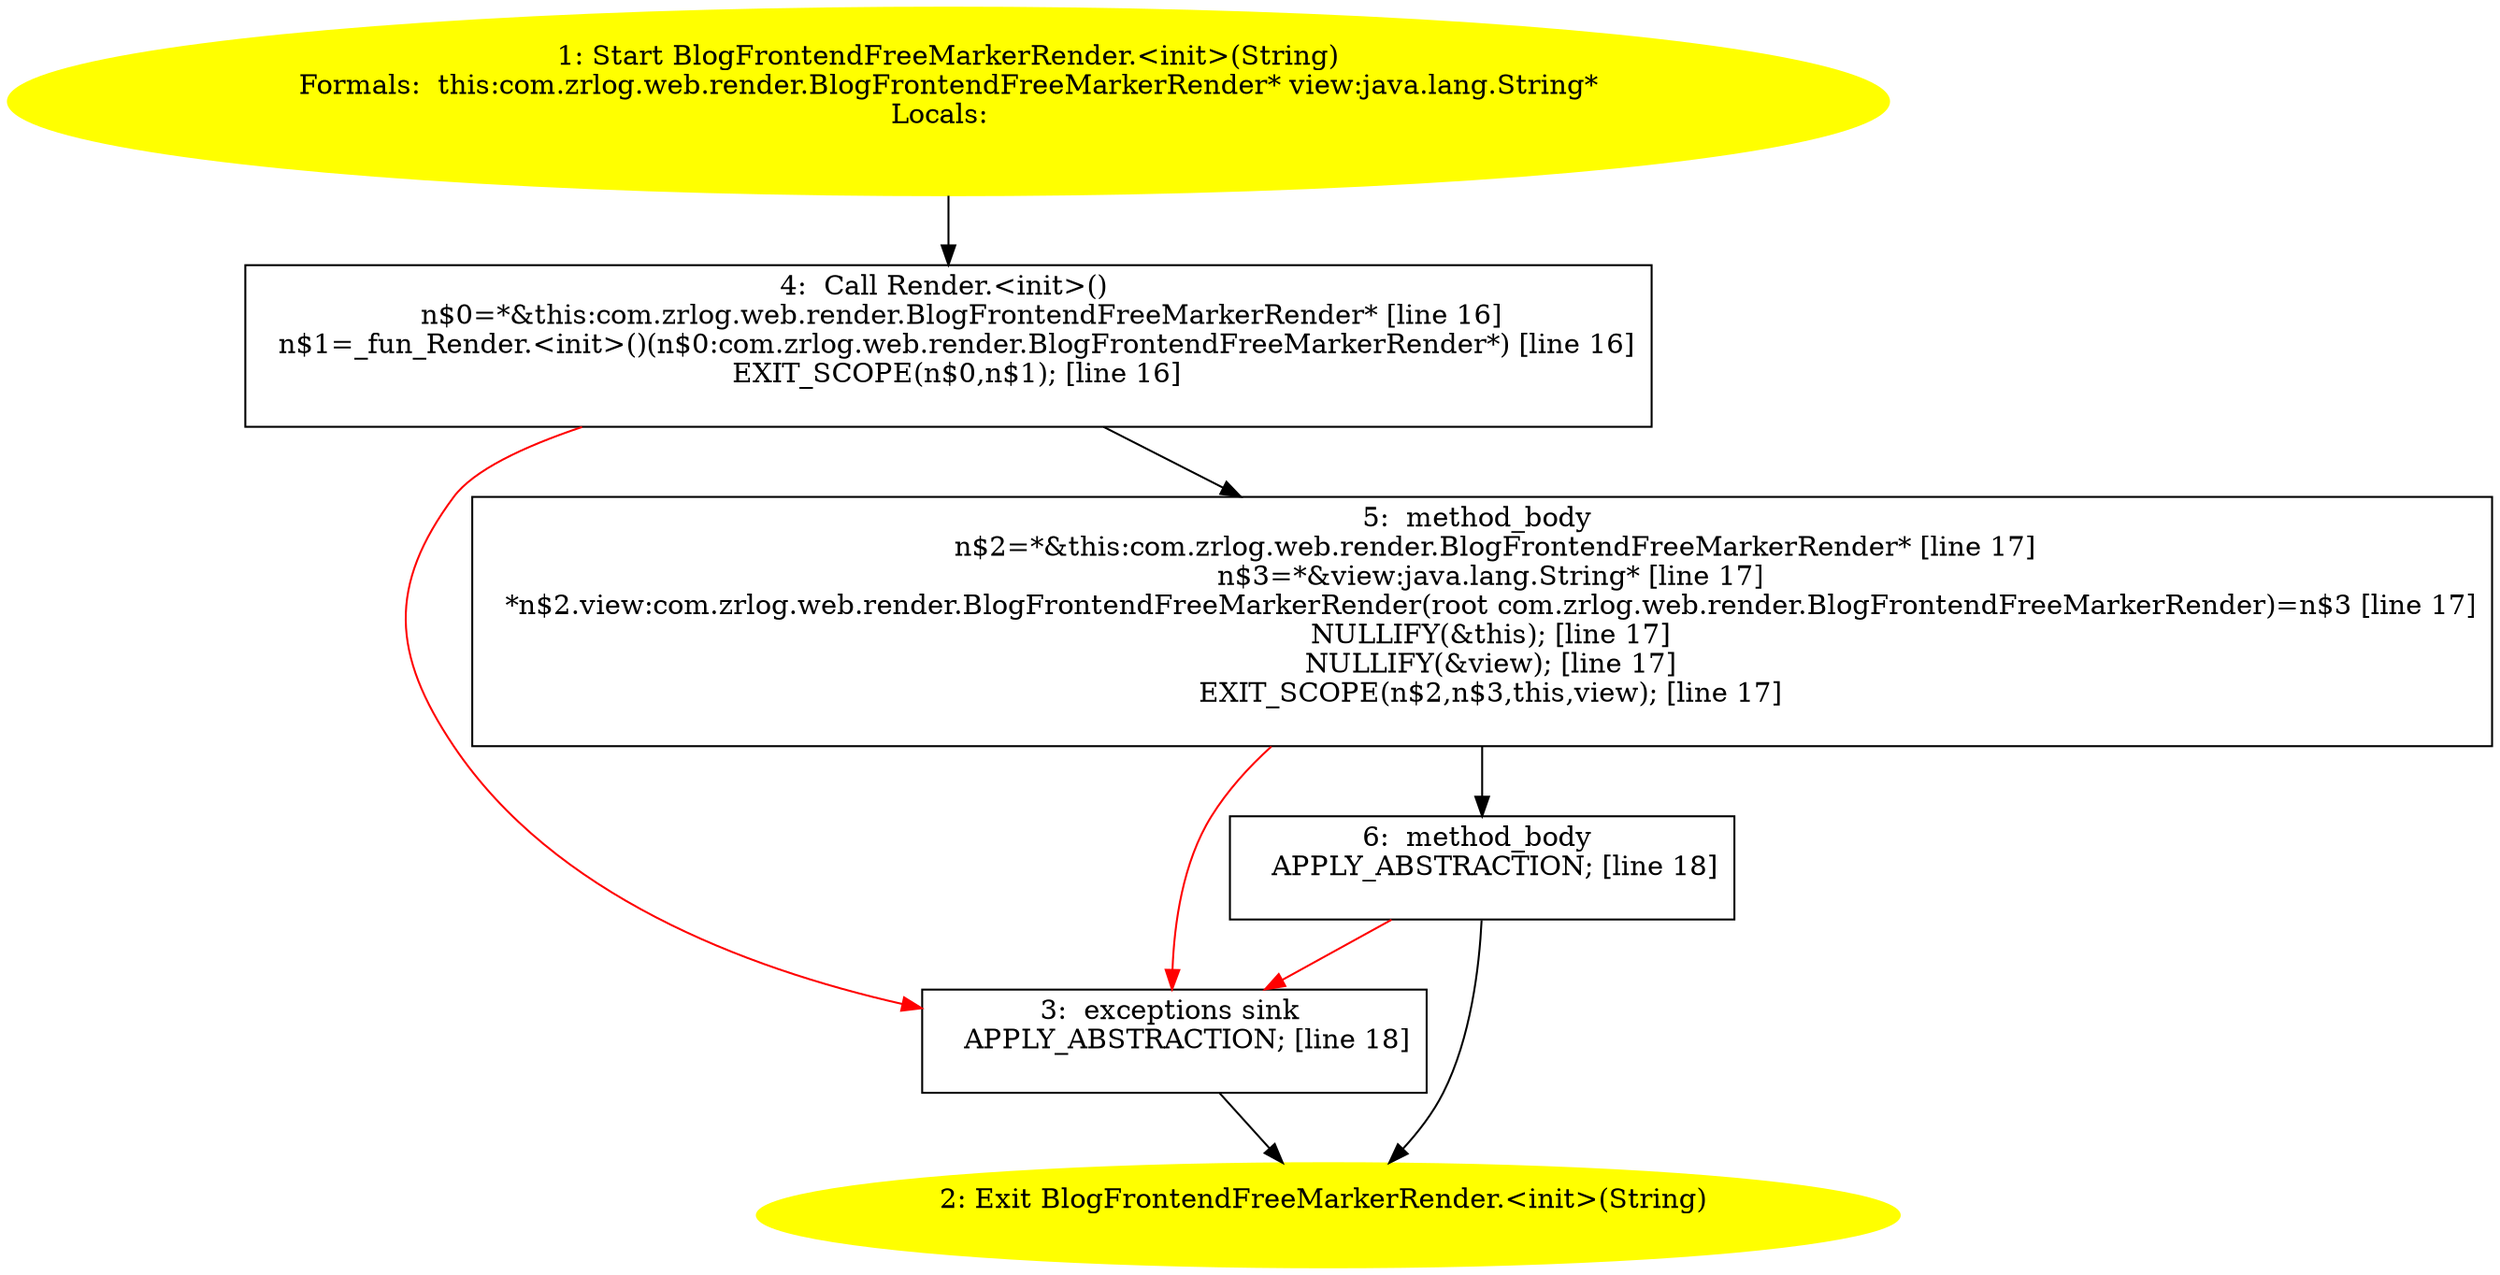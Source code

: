 /* @generated */
digraph cfg {
"com.zrlog.web.render.BlogFrontendFreeMarkerRender.<init>(java.lang.String).ee5cfc002eee6f254acd32d969bd1ee0_1" [label="1: Start BlogFrontendFreeMarkerRender.<init>(String)\nFormals:  this:com.zrlog.web.render.BlogFrontendFreeMarkerRender* view:java.lang.String*\nLocals:  \n  " color=yellow style=filled]
	

	 "com.zrlog.web.render.BlogFrontendFreeMarkerRender.<init>(java.lang.String).ee5cfc002eee6f254acd32d969bd1ee0_1" -> "com.zrlog.web.render.BlogFrontendFreeMarkerRender.<init>(java.lang.String).ee5cfc002eee6f254acd32d969bd1ee0_4" ;
"com.zrlog.web.render.BlogFrontendFreeMarkerRender.<init>(java.lang.String).ee5cfc002eee6f254acd32d969bd1ee0_2" [label="2: Exit BlogFrontendFreeMarkerRender.<init>(String) \n  " color=yellow style=filled]
	

"com.zrlog.web.render.BlogFrontendFreeMarkerRender.<init>(java.lang.String).ee5cfc002eee6f254acd32d969bd1ee0_3" [label="3:  exceptions sink \n   APPLY_ABSTRACTION; [line 18]\n " shape="box"]
	

	 "com.zrlog.web.render.BlogFrontendFreeMarkerRender.<init>(java.lang.String).ee5cfc002eee6f254acd32d969bd1ee0_3" -> "com.zrlog.web.render.BlogFrontendFreeMarkerRender.<init>(java.lang.String).ee5cfc002eee6f254acd32d969bd1ee0_2" ;
"com.zrlog.web.render.BlogFrontendFreeMarkerRender.<init>(java.lang.String).ee5cfc002eee6f254acd32d969bd1ee0_4" [label="4:  Call Render.<init>() \n   n$0=*&this:com.zrlog.web.render.BlogFrontendFreeMarkerRender* [line 16]\n  n$1=_fun_Render.<init>()(n$0:com.zrlog.web.render.BlogFrontendFreeMarkerRender*) [line 16]\n  EXIT_SCOPE(n$0,n$1); [line 16]\n " shape="box"]
	

	 "com.zrlog.web.render.BlogFrontendFreeMarkerRender.<init>(java.lang.String).ee5cfc002eee6f254acd32d969bd1ee0_4" -> "com.zrlog.web.render.BlogFrontendFreeMarkerRender.<init>(java.lang.String).ee5cfc002eee6f254acd32d969bd1ee0_5" ;
	 "com.zrlog.web.render.BlogFrontendFreeMarkerRender.<init>(java.lang.String).ee5cfc002eee6f254acd32d969bd1ee0_4" -> "com.zrlog.web.render.BlogFrontendFreeMarkerRender.<init>(java.lang.String).ee5cfc002eee6f254acd32d969bd1ee0_3" [color="red" ];
"com.zrlog.web.render.BlogFrontendFreeMarkerRender.<init>(java.lang.String).ee5cfc002eee6f254acd32d969bd1ee0_5" [label="5:  method_body \n   n$2=*&this:com.zrlog.web.render.BlogFrontendFreeMarkerRender* [line 17]\n  n$3=*&view:java.lang.String* [line 17]\n  *n$2.view:com.zrlog.web.render.BlogFrontendFreeMarkerRender(root com.zrlog.web.render.BlogFrontendFreeMarkerRender)=n$3 [line 17]\n  NULLIFY(&this); [line 17]\n  NULLIFY(&view); [line 17]\n  EXIT_SCOPE(n$2,n$3,this,view); [line 17]\n " shape="box"]
	

	 "com.zrlog.web.render.BlogFrontendFreeMarkerRender.<init>(java.lang.String).ee5cfc002eee6f254acd32d969bd1ee0_5" -> "com.zrlog.web.render.BlogFrontendFreeMarkerRender.<init>(java.lang.String).ee5cfc002eee6f254acd32d969bd1ee0_6" ;
	 "com.zrlog.web.render.BlogFrontendFreeMarkerRender.<init>(java.lang.String).ee5cfc002eee6f254acd32d969bd1ee0_5" -> "com.zrlog.web.render.BlogFrontendFreeMarkerRender.<init>(java.lang.String).ee5cfc002eee6f254acd32d969bd1ee0_3" [color="red" ];
"com.zrlog.web.render.BlogFrontendFreeMarkerRender.<init>(java.lang.String).ee5cfc002eee6f254acd32d969bd1ee0_6" [label="6:  method_body \n   APPLY_ABSTRACTION; [line 18]\n " shape="box"]
	

	 "com.zrlog.web.render.BlogFrontendFreeMarkerRender.<init>(java.lang.String).ee5cfc002eee6f254acd32d969bd1ee0_6" -> "com.zrlog.web.render.BlogFrontendFreeMarkerRender.<init>(java.lang.String).ee5cfc002eee6f254acd32d969bd1ee0_2" ;
	 "com.zrlog.web.render.BlogFrontendFreeMarkerRender.<init>(java.lang.String).ee5cfc002eee6f254acd32d969bd1ee0_6" -> "com.zrlog.web.render.BlogFrontendFreeMarkerRender.<init>(java.lang.String).ee5cfc002eee6f254acd32d969bd1ee0_3" [color="red" ];
}
